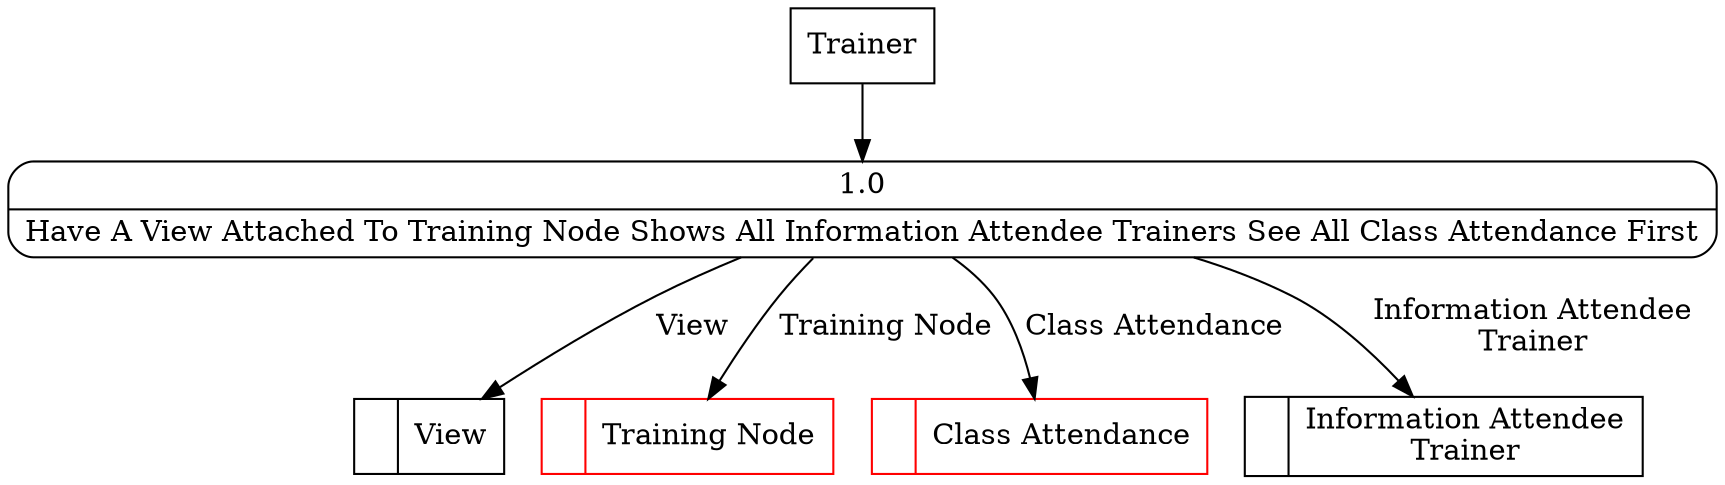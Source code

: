 digraph dfd2{ 
node[shape=record]
200 [label="<f0>  |<f1> View " ];
201 [label="<f0>  |<f1> Training Node " color=red];
202 [label="<f0>  |<f1> Class Attendance " color=red];
203 [label="<f0>  |<f1> Information Attendee\nTrainer " ];
204 [label="Trainer" shape=box];
205 [label="{<f0> 1.0|<f1> Have A View Attached To Training Node Shows All Information Attendee Trainers See All Class Attendance First }" shape=Mrecord];
204 -> 205
205 -> 200 [label="View"]
205 -> 201 [label="Training Node"]
205 -> 203 [label="Information Attendee\nTrainer"]
205 -> 202 [label="Class Attendance"]
}
